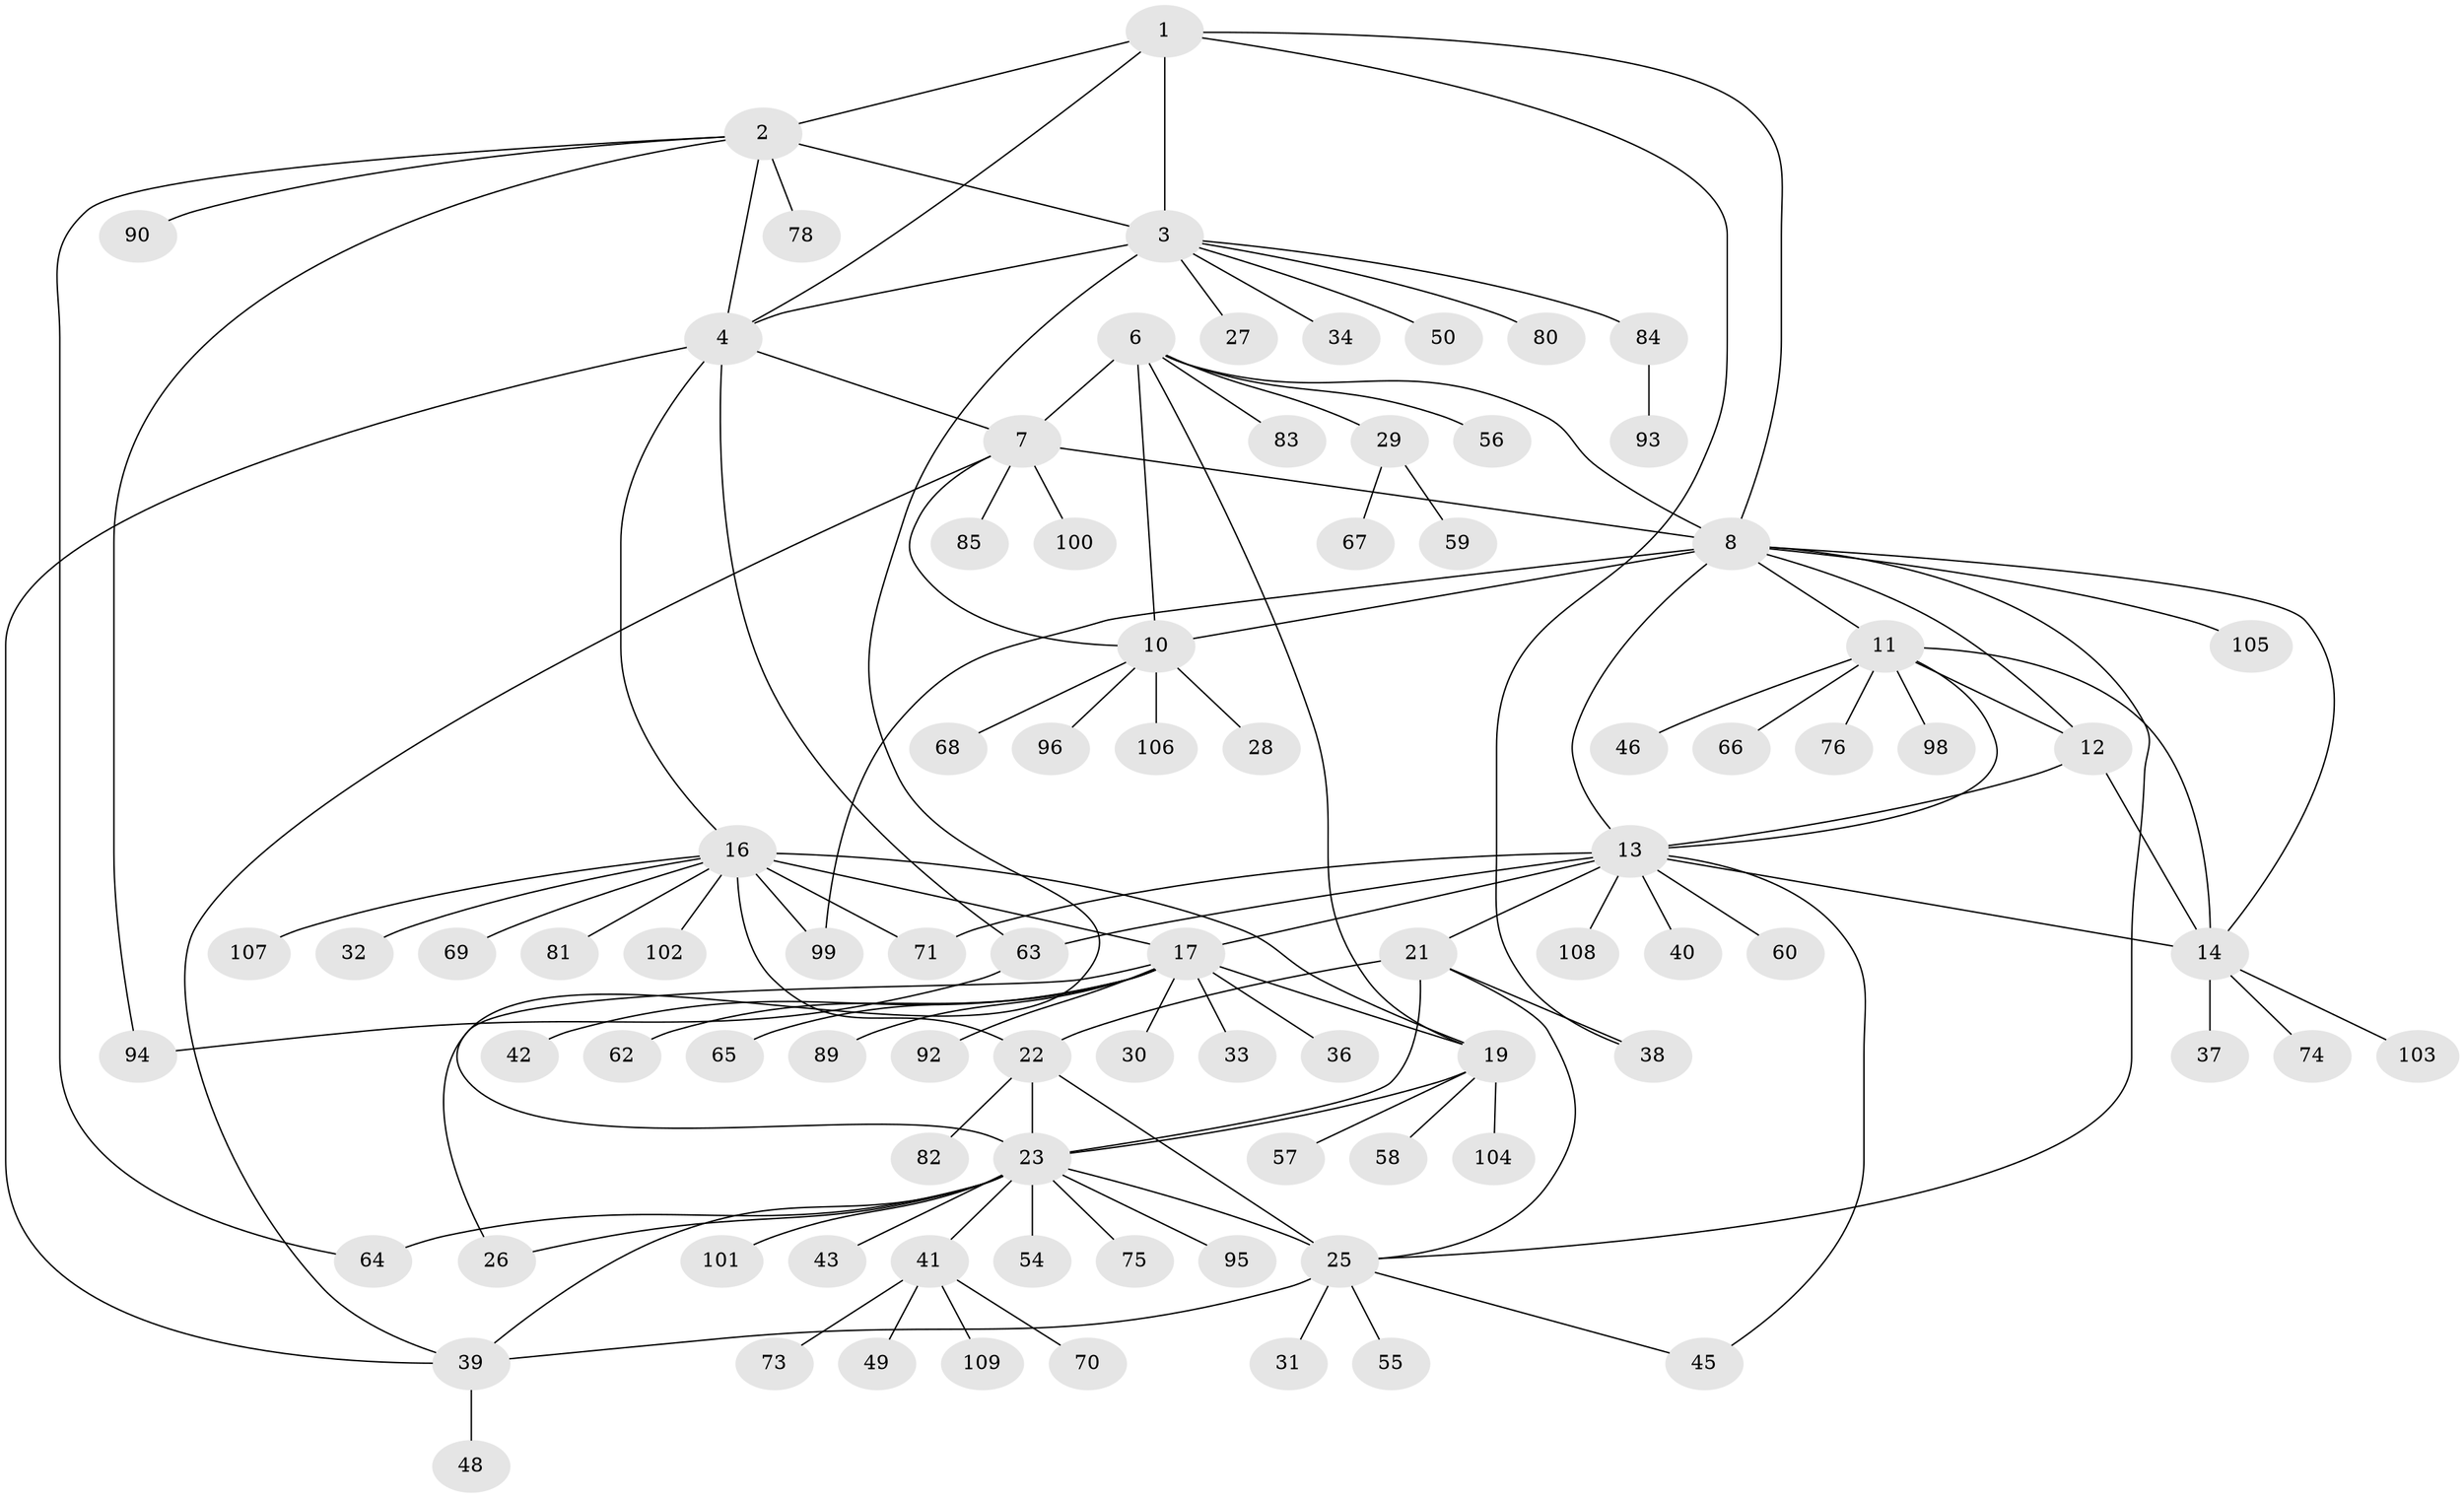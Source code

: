 // original degree distribution, {7: 0.01818181818181818, 9: 0.06363636363636363, 5: 0.03636363636363636, 8: 0.03636363636363636, 13: 0.01818181818181818, 6: 0.03636363636363636, 4: 0.01818181818181818, 10: 0.02727272727272727, 2: 0.11818181818181818, 1: 0.6181818181818182, 3: 0.00909090909090909}
// Generated by graph-tools (version 1.1) at 2025/11/02/27/25 16:11:35]
// undirected, 88 vertices, 121 edges
graph export_dot {
graph [start="1"]
  node [color=gray90,style=filled];
  1 [super="+47"];
  2 [super="+51"];
  3 [super="+5"];
  4 [super="+97"];
  6 [super="+9"];
  7 [super="+53"];
  8 [super="+15"];
  10 [super="+86"];
  11 [super="+88"];
  12 [super="+35"];
  13 [super="+79"];
  14 [super="+44"];
  16 [super="+18"];
  17 [super="+20"];
  19 [super="+52"];
  21;
  22 [super="+91"];
  23 [super="+24"];
  25 [super="+61"];
  26;
  27;
  28;
  29 [super="+87"];
  30;
  31;
  32;
  33;
  34;
  36;
  37;
  38;
  39 [super="+77"];
  40;
  41 [super="+72"];
  42;
  43;
  45;
  46;
  48;
  49;
  50;
  54;
  55;
  56;
  57;
  58;
  59;
  60;
  62;
  63;
  64;
  65;
  66;
  67;
  68;
  69;
  70;
  71;
  73;
  74;
  75;
  76;
  78;
  80;
  81;
  82;
  83;
  84;
  85;
  89;
  90;
  92;
  93;
  94;
  95;
  96;
  98;
  99;
  100;
  101;
  102;
  103;
  104;
  105;
  106;
  107;
  108 [super="+110"];
  109;
  1 -- 2;
  1 -- 3 [weight=2];
  1 -- 4;
  1 -- 38;
  1 -- 8;
  2 -- 3 [weight=2];
  2 -- 4;
  2 -- 64;
  2 -- 78;
  2 -- 90;
  2 -- 94;
  3 -- 4 [weight=2];
  3 -- 23;
  3 -- 27;
  3 -- 34;
  3 -- 50;
  3 -- 84;
  3 -- 80;
  4 -- 7;
  4 -- 39;
  4 -- 63;
  4 -- 16;
  6 -- 7 [weight=2];
  6 -- 8 [weight=2];
  6 -- 10 [weight=2];
  6 -- 19;
  6 -- 29;
  6 -- 83;
  6 -- 56;
  7 -- 8;
  7 -- 10;
  7 -- 39;
  7 -- 100;
  7 -- 85;
  8 -- 10;
  8 -- 25;
  8 -- 99;
  8 -- 105;
  8 -- 11;
  8 -- 12;
  8 -- 13;
  8 -- 14;
  10 -- 28;
  10 -- 68;
  10 -- 96;
  10 -- 106;
  11 -- 12;
  11 -- 13;
  11 -- 14;
  11 -- 46;
  11 -- 66;
  11 -- 76;
  11 -- 98;
  12 -- 13;
  12 -- 14;
  13 -- 14;
  13 -- 17;
  13 -- 21;
  13 -- 40;
  13 -- 45;
  13 -- 60;
  13 -- 63;
  13 -- 71;
  13 -- 108;
  14 -- 37;
  14 -- 74;
  14 -- 103;
  16 -- 17 [weight=4];
  16 -- 19 [weight=2];
  16 -- 32;
  16 -- 99;
  16 -- 69;
  16 -- 102;
  16 -- 71;
  16 -- 107;
  16 -- 81;
  16 -- 22;
  17 -- 19 [weight=2];
  17 -- 26;
  17 -- 33;
  17 -- 92;
  17 -- 65;
  17 -- 36;
  17 -- 42;
  17 -- 62;
  17 -- 89;
  17 -- 30;
  19 -- 57;
  19 -- 58;
  19 -- 104;
  19 -- 23;
  21 -- 22;
  21 -- 23 [weight=2];
  21 -- 25;
  21 -- 38;
  22 -- 23 [weight=2];
  22 -- 25;
  22 -- 82;
  23 -- 25 [weight=2];
  23 -- 26;
  23 -- 64;
  23 -- 95;
  23 -- 101;
  23 -- 41;
  23 -- 75;
  23 -- 43;
  23 -- 54;
  23 -- 39;
  25 -- 31;
  25 -- 45;
  25 -- 55;
  25 -- 39;
  29 -- 59;
  29 -- 67;
  39 -- 48;
  41 -- 49;
  41 -- 70;
  41 -- 73;
  41 -- 109;
  63 -- 94;
  84 -- 93;
}
